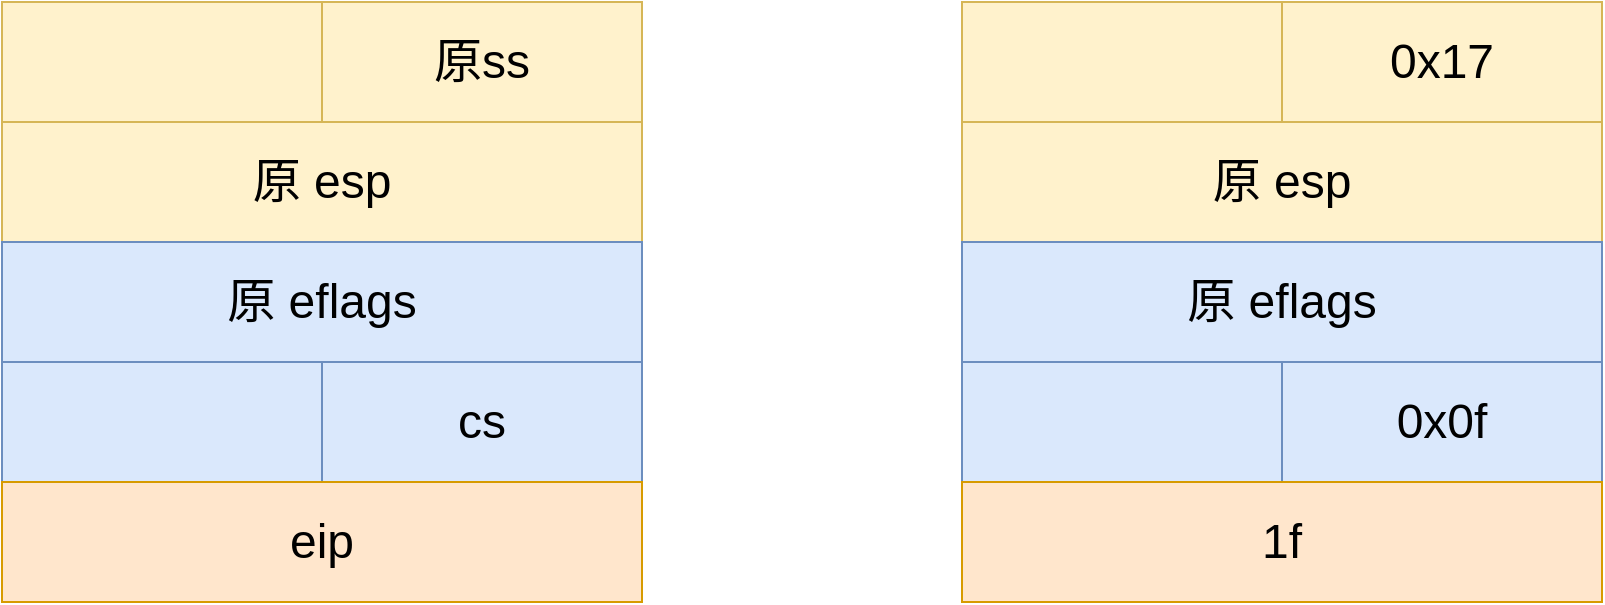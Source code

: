 <mxfile version="20.8.16" type="device"><diagram name="第 1 页" id="q34YDRCg-HB3Y8Hl1ISj"><mxGraphModel dx="1114" dy="720" grid="1" gridSize="10" guides="1" tooltips="1" connect="1" arrows="1" fold="1" page="1" pageScale="1" pageWidth="827" pageHeight="1169" math="0" shadow="0"><root><mxCell id="0"/><mxCell id="1" parent="0"/><mxCell id="Z2-YJ9v27ZM41YyHDG1G-1" value="" style="rounded=0;whiteSpace=wrap;html=1;fillColor=#fff2cc;strokeColor=#d6b656;" vertex="1" parent="1"><mxGeometry x="680" y="960" width="160" height="60" as="geometry"/></mxCell><mxCell id="Z2-YJ9v27ZM41YyHDG1G-2" value="&lt;font style=&quot;font-size: 24px;&quot;&gt;原ss&lt;/font&gt;" style="rounded=0;whiteSpace=wrap;html=1;fillColor=#fff2cc;strokeColor=#d6b656;" vertex="1" parent="1"><mxGeometry x="840" y="960" width="160" height="60" as="geometry"/></mxCell><mxCell id="Z2-YJ9v27ZM41YyHDG1G-3" value="&lt;font style=&quot;font-size: 24px;&quot;&gt;原 esp&lt;/font&gt;" style="rounded=0;whiteSpace=wrap;html=1;fillColor=#fff2cc;strokeColor=#d6b656;" vertex="1" parent="1"><mxGeometry x="680" y="1020" width="320" height="60" as="geometry"/></mxCell><mxCell id="Z2-YJ9v27ZM41YyHDG1G-4" value="&lt;font style=&quot;font-size: 24px;&quot;&gt;原 eflags&lt;/font&gt;" style="rounded=0;whiteSpace=wrap;html=1;fillColor=#dae8fc;strokeColor=#6c8ebf;" vertex="1" parent="1"><mxGeometry x="680" y="1080" width="320" height="60" as="geometry"/></mxCell><mxCell id="Z2-YJ9v27ZM41YyHDG1G-5" value="" style="rounded=0;whiteSpace=wrap;html=1;fillColor=#dae8fc;strokeColor=#6c8ebf;" vertex="1" parent="1"><mxGeometry x="680" y="1140" width="160" height="60" as="geometry"/></mxCell><mxCell id="Z2-YJ9v27ZM41YyHDG1G-6" value="&lt;font style=&quot;font-size: 24px;&quot;&gt;cs&lt;/font&gt;" style="rounded=0;whiteSpace=wrap;html=1;fillColor=#dae8fc;strokeColor=#6c8ebf;" vertex="1" parent="1"><mxGeometry x="840" y="1140" width="160" height="60" as="geometry"/></mxCell><mxCell id="Z2-YJ9v27ZM41YyHDG1G-7" value="&lt;font style=&quot;font-size: 24px;&quot;&gt;eip&lt;/font&gt;" style="rounded=0;whiteSpace=wrap;html=1;fillColor=#ffe6cc;strokeColor=#d79b00;" vertex="1" parent="1"><mxGeometry x="680" y="1200" width="320" height="60" as="geometry"/></mxCell><mxCell id="Z2-YJ9v27ZM41YyHDG1G-10" value="" style="rounded=0;whiteSpace=wrap;html=1;fillColor=#fff2cc;strokeColor=#d6b656;" vertex="1" parent="1"><mxGeometry x="1160" y="960" width="160" height="60" as="geometry"/></mxCell><mxCell id="Z2-YJ9v27ZM41YyHDG1G-11" value="&lt;font style=&quot;font-size: 24px;&quot;&gt;0x17&lt;/font&gt;" style="rounded=0;whiteSpace=wrap;html=1;fillColor=#fff2cc;strokeColor=#d6b656;" vertex="1" parent="1"><mxGeometry x="1320" y="960" width="160" height="60" as="geometry"/></mxCell><mxCell id="Z2-YJ9v27ZM41YyHDG1G-12" value="&lt;font style=&quot;font-size: 24px;&quot;&gt;原 esp&lt;/font&gt;" style="rounded=0;whiteSpace=wrap;html=1;fillColor=#fff2cc;strokeColor=#d6b656;" vertex="1" parent="1"><mxGeometry x="1160" y="1020" width="320" height="60" as="geometry"/></mxCell><mxCell id="Z2-YJ9v27ZM41YyHDG1G-13" value="&lt;font style=&quot;font-size: 24px;&quot;&gt;原 eflags&lt;/font&gt;" style="rounded=0;whiteSpace=wrap;html=1;fillColor=#dae8fc;strokeColor=#6c8ebf;" vertex="1" parent="1"><mxGeometry x="1160" y="1080" width="320" height="60" as="geometry"/></mxCell><mxCell id="Z2-YJ9v27ZM41YyHDG1G-14" value="" style="rounded=0;whiteSpace=wrap;html=1;fillColor=#dae8fc;strokeColor=#6c8ebf;" vertex="1" parent="1"><mxGeometry x="1160" y="1140" width="160" height="60" as="geometry"/></mxCell><mxCell id="Z2-YJ9v27ZM41YyHDG1G-15" value="&lt;font style=&quot;font-size: 24px;&quot;&gt;0x0f&lt;/font&gt;" style="rounded=0;whiteSpace=wrap;html=1;fillColor=#dae8fc;strokeColor=#6c8ebf;" vertex="1" parent="1"><mxGeometry x="1320" y="1140" width="160" height="60" as="geometry"/></mxCell><mxCell id="Z2-YJ9v27ZM41YyHDG1G-16" value="&lt;font style=&quot;font-size: 24px;&quot;&gt;1f&lt;/font&gt;" style="rounded=0;whiteSpace=wrap;html=1;fillColor=#ffe6cc;strokeColor=#d79b00;" vertex="1" parent="1"><mxGeometry x="1160" y="1200" width="320" height="60" as="geometry"/></mxCell></root></mxGraphModel></diagram></mxfile>